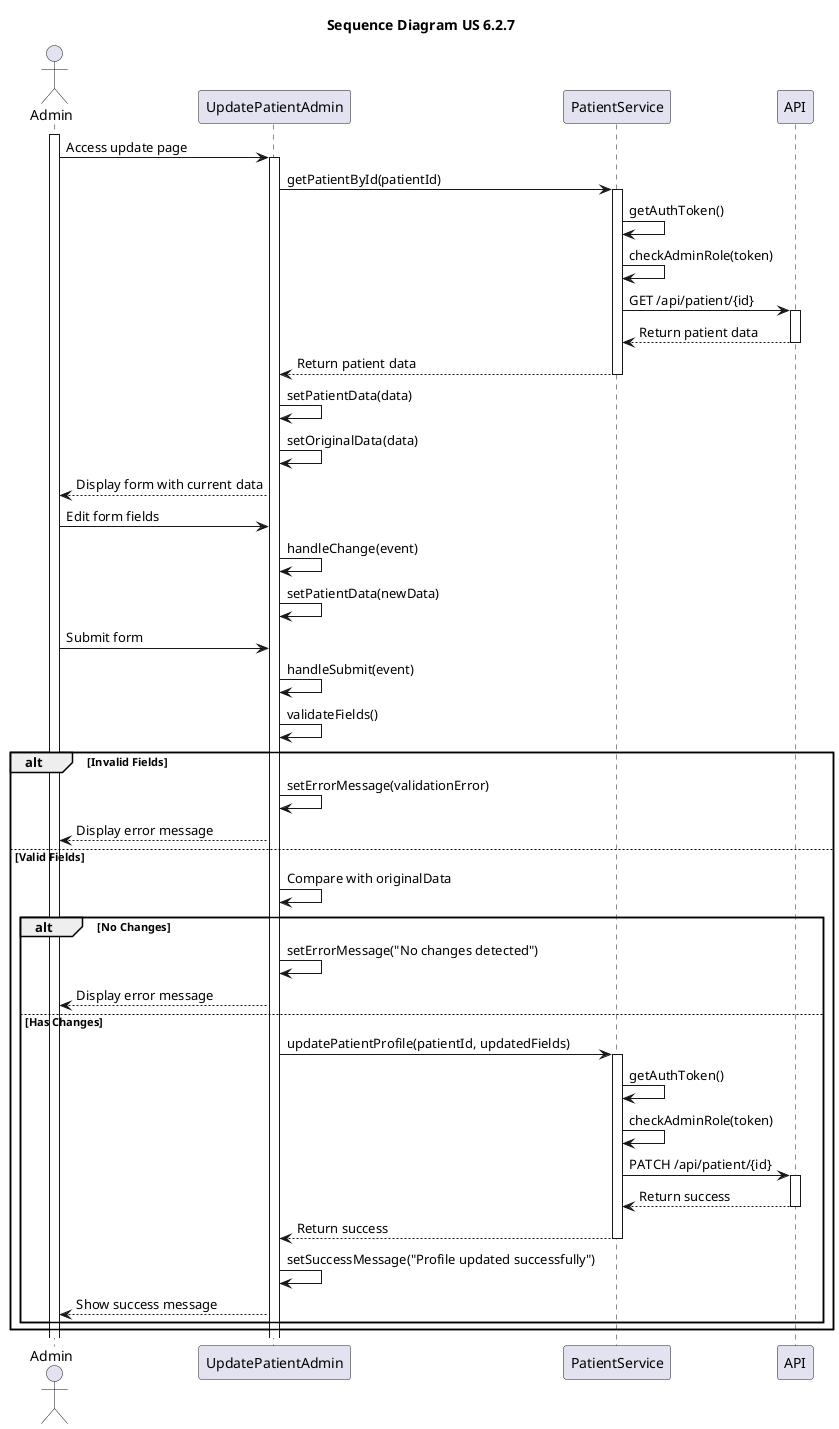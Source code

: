 @startuml namespace
title "Sequence Diagram US 6.2.7"

actor Admin
participant UpdatePatientAdmin
participant PatientService
participant API

activate Admin
Admin->UpdatePatientAdmin: Access update page
activate UpdatePatientAdmin
UpdatePatientAdmin->PatientService: getPatientById(patientId)
activate PatientService
PatientService->PatientService: getAuthToken()
PatientService->PatientService: checkAdminRole(token)
PatientService->API: GET /api/patient/{id}
activate API
API-->PatientService: Return patient data
deactivate API
PatientService-->UpdatePatientAdmin: Return patient data
deactivate PatientService
UpdatePatientAdmin->UpdatePatientAdmin: setPatientData(data)
UpdatePatientAdmin->UpdatePatientAdmin: setOriginalData(data)
UpdatePatientAdmin-->Admin: Display form with current data

Admin->UpdatePatientAdmin: Edit form fields
UpdatePatientAdmin->UpdatePatientAdmin: handleChange(event)
UpdatePatientAdmin->UpdatePatientAdmin: setPatientData(newData)

Admin->UpdatePatientAdmin: Submit form
UpdatePatientAdmin->UpdatePatientAdmin: handleSubmit(event)
UpdatePatientAdmin->UpdatePatientAdmin: validateFields()

alt Invalid Fields
    UpdatePatientAdmin->UpdatePatientAdmin: setErrorMessage(validationError)
    UpdatePatientAdmin-->Admin: Display error message
else Valid Fields
    UpdatePatientAdmin->UpdatePatientAdmin: Compare with originalData
    alt No Changes
        UpdatePatientAdmin->UpdatePatientAdmin: setErrorMessage("No changes detected")
        UpdatePatientAdmin-->Admin: Display error message
    else Has Changes
        UpdatePatientAdmin->PatientService: updatePatientProfile(patientId, updatedFields)
        activate PatientService
        PatientService->PatientService: getAuthToken()
        PatientService->PatientService: checkAdminRole(token)
        PatientService->API: PATCH /api/patient/{id}
        activate API
        API-->PatientService: Return success
        deactivate API
        PatientService-->UpdatePatientAdmin: Return success
        deactivate PatientService
        UpdatePatientAdmin->UpdatePatientAdmin: setSuccessMessage("Profile updated successfully")
        UpdatePatientAdmin-->Admin: Show success message
    end
end

@enduml